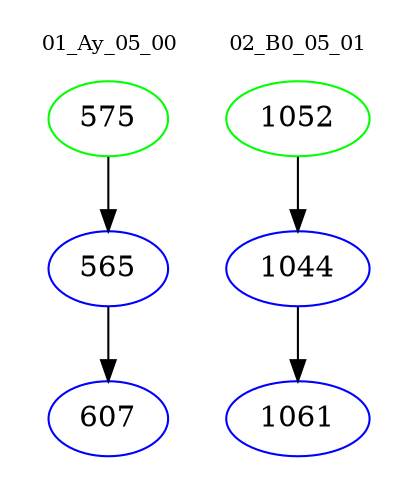 digraph{
subgraph cluster_0 {
color = white
label = "01_Ay_05_00";
fontsize=10;
T0_575 [label="575", color="green"]
T0_575 -> T0_565 [color="black"]
T0_565 [label="565", color="blue"]
T0_565 -> T0_607 [color="black"]
T0_607 [label="607", color="blue"]
}
subgraph cluster_1 {
color = white
label = "02_B0_05_01";
fontsize=10;
T1_1052 [label="1052", color="green"]
T1_1052 -> T1_1044 [color="black"]
T1_1044 [label="1044", color="blue"]
T1_1044 -> T1_1061 [color="black"]
T1_1061 [label="1061", color="blue"]
}
}
